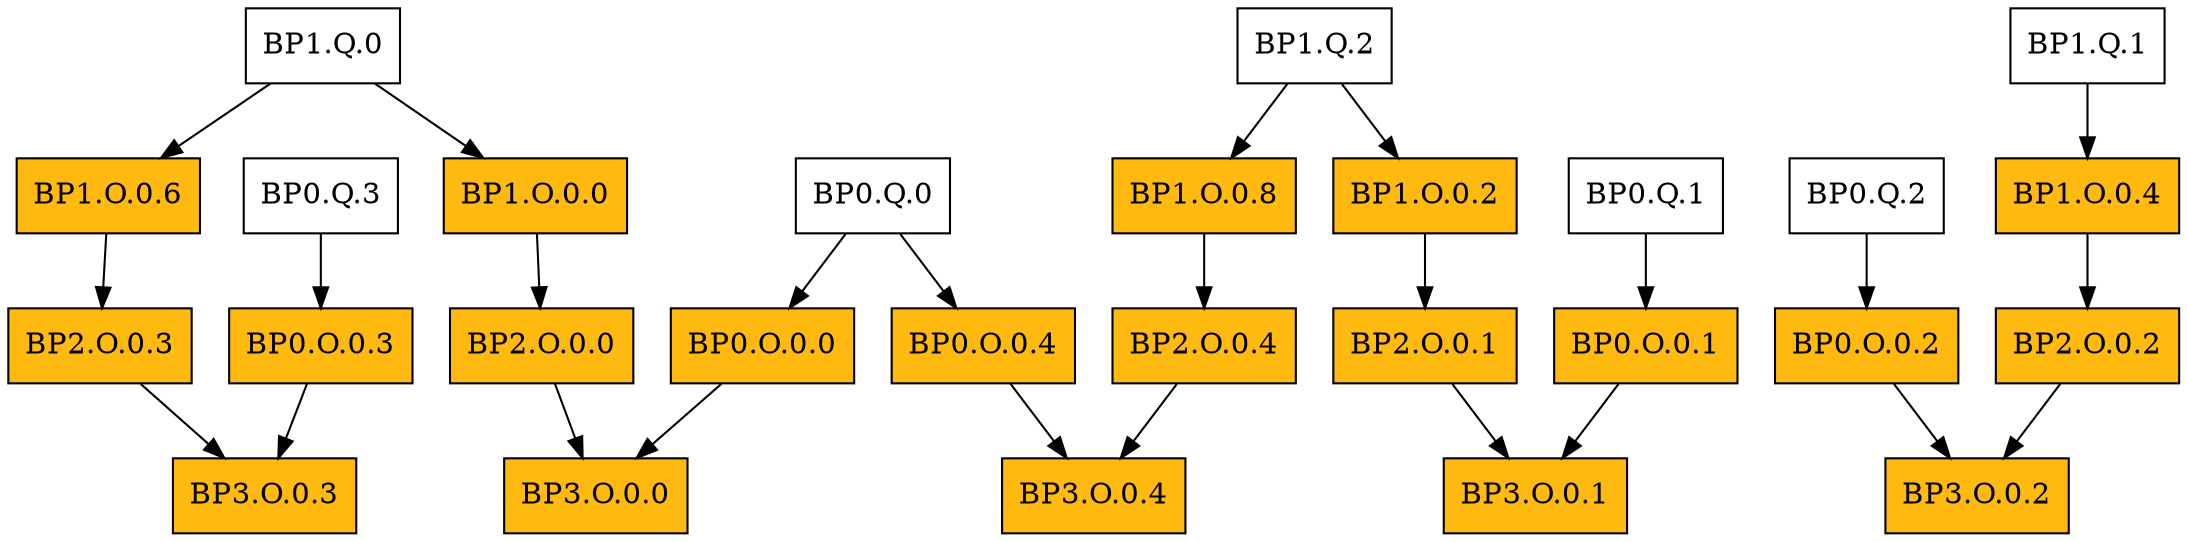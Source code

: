 digraph {
node [shape="rect"];
0 [label="BP3.O.0.0",href="#",style=filled,fillcolor=darkgoldenrod1];
1 [label="BP0.O.0.0",href="#",style=filled,fillcolor=darkgoldenrod1];
1 -> 0;
2 [label="BP0.Q.0",href="#"];
2 -> 1;
3 [label="BP2.O.0.0",href="#",style=filled,fillcolor=darkgoldenrod1];
3 -> 0;
4 [label="BP1.O.0.0",href="#",style=filled,fillcolor=darkgoldenrod1];
4 -> 3;
5 [label="BP1.Q.0",href="#"];
5 -> 4;
6 [label="BP3.O.0.1",href="#",style=filled,fillcolor=darkgoldenrod1];
7 [label="BP0.O.0.1",href="#",style=filled,fillcolor=darkgoldenrod1];
7 -> 6;
8 [label="BP0.Q.1",href="#"];
8 -> 7;
9 [label="BP2.O.0.1",href="#",style=filled,fillcolor=darkgoldenrod1];
9 -> 6;
10 [label="BP1.O.0.2",href="#",style=filled,fillcolor=darkgoldenrod1];
10 -> 9;
11 [label="BP1.Q.2",href="#"];
11 -> 10;
12 [label="BP3.O.0.2",href="#",style=filled,fillcolor=darkgoldenrod1];
13 [label="BP0.O.0.2",href="#",style=filled,fillcolor=darkgoldenrod1];
13 -> 12;
14 [label="BP0.Q.2",href="#"];
14 -> 13;
15 [label="BP2.O.0.2",href="#",style=filled,fillcolor=darkgoldenrod1];
15 -> 12;
16 [label="BP1.O.0.4",href="#",style=filled,fillcolor=darkgoldenrod1];
16 -> 15;
17 [label="BP1.Q.1",href="#"];
17 -> 16;
18 [label="BP3.O.0.3",href="#",style=filled,fillcolor=darkgoldenrod1];
19 [label="BP0.O.0.3",href="#",style=filled,fillcolor=darkgoldenrod1];
19 -> 18;
20 [label="BP0.Q.3",href="#"];
20 -> 19;
21 [label="BP2.O.0.3",href="#",style=filled,fillcolor=darkgoldenrod1];
21 -> 18;
22 [label="BP1.O.0.6",href="#",style=filled,fillcolor=darkgoldenrod1];
22 -> 21;
5 -> 22;
23 [label="BP3.O.0.4",href="#",style=filled,fillcolor=darkgoldenrod1];
24 [label="BP0.O.0.4",href="#",style=filled,fillcolor=darkgoldenrod1];
24 -> 23;
2 -> 24;
25 [label="BP2.O.0.4",href="#",style=filled,fillcolor=darkgoldenrod1];
25 -> 23;
26 [label="BP1.O.0.8",href="#",style=filled,fillcolor=darkgoldenrod1];
26 -> 25;
11 -> 26;
}


